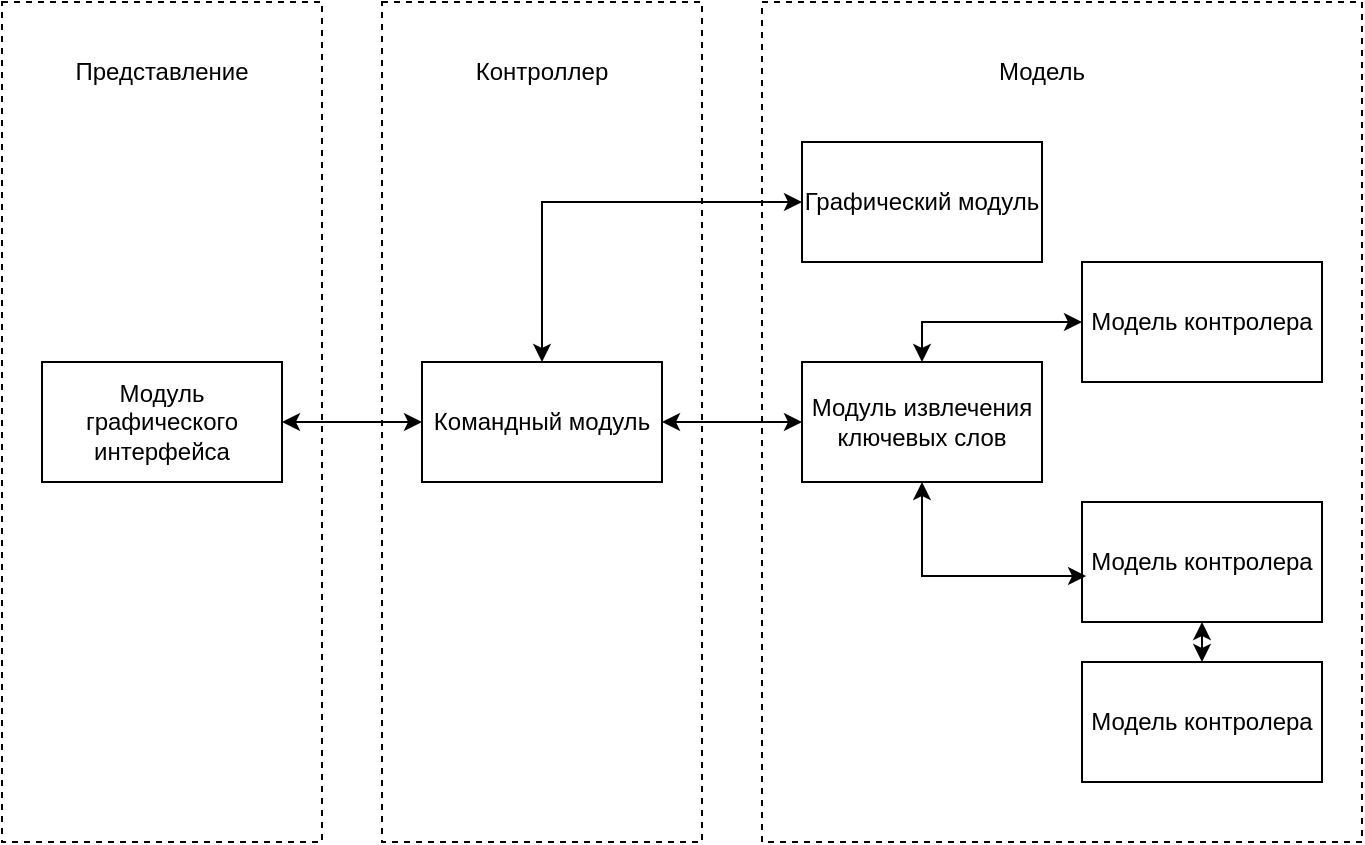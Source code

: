 <mxfile version="18.2.0" type="device"><diagram id="XFTr3Lg3zhTjiBF0x8zJ" name="Page-1"><mxGraphModel dx="2062" dy="1086" grid="1" gridSize="10" guides="1" tooltips="1" connect="1" arrows="1" fold="1" page="1" pageScale="1" pageWidth="827" pageHeight="1169" math="0" shadow="0"><root><mxCell id="0"/><mxCell id="1" parent="0"/><mxCell id="IaFGBDnp4G7KBcybDcan-1" value="" style="rounded=0;whiteSpace=wrap;html=1;dashed=1;" vertex="1" parent="1"><mxGeometry x="100" y="260" width="160" height="420" as="geometry"/></mxCell><mxCell id="IaFGBDnp4G7KBcybDcan-2" value="Представление" style="text;html=1;strokeColor=none;fillColor=none;align=center;verticalAlign=middle;whiteSpace=wrap;rounded=0;dashed=1;" vertex="1" parent="1"><mxGeometry x="150" y="280" width="60" height="30" as="geometry"/></mxCell><mxCell id="IaFGBDnp4G7KBcybDcan-3" value="Модуль графического интерфейса" style="rounded=0;whiteSpace=wrap;html=1;" vertex="1" parent="1"><mxGeometry x="120" y="440" width="120" height="60" as="geometry"/></mxCell><mxCell id="IaFGBDnp4G7KBcybDcan-4" value="" style="rounded=0;whiteSpace=wrap;html=1;dashed=1;" vertex="1" parent="1"><mxGeometry x="290" y="260" width="160" height="420" as="geometry"/></mxCell><mxCell id="IaFGBDnp4G7KBcybDcan-5" value="" style="rounded=0;whiteSpace=wrap;html=1;dashed=1;" vertex="1" parent="1"><mxGeometry x="480" y="260" width="300" height="420" as="geometry"/></mxCell><mxCell id="IaFGBDnp4G7KBcybDcan-6" value="Контроллер" style="text;html=1;strokeColor=none;fillColor=none;align=center;verticalAlign=middle;whiteSpace=wrap;rounded=0;dashed=1;" vertex="1" parent="1"><mxGeometry x="340" y="280" width="60" height="30" as="geometry"/></mxCell><mxCell id="IaFGBDnp4G7KBcybDcan-7" value="Командный модуль" style="rounded=0;whiteSpace=wrap;html=1;" vertex="1" parent="1"><mxGeometry x="310" y="440" width="120" height="60" as="geometry"/></mxCell><mxCell id="IaFGBDnp4G7KBcybDcan-8" value="" style="endArrow=classic;startArrow=classic;html=1;rounded=0;" edge="1" parent="1" source="IaFGBDnp4G7KBcybDcan-3" target="IaFGBDnp4G7KBcybDcan-7"><mxGeometry width="50" height="50" relative="1" as="geometry"><mxPoint x="660" y="580" as="sourcePoint"/><mxPoint x="710" y="530" as="targetPoint"/></mxGeometry></mxCell><mxCell id="IaFGBDnp4G7KBcybDcan-10" value="Модель" style="text;html=1;strokeColor=none;fillColor=none;align=center;verticalAlign=middle;whiteSpace=wrap;rounded=0;dashed=1;" vertex="1" parent="1"><mxGeometry x="590" y="280" width="60" height="30" as="geometry"/></mxCell><mxCell id="IaFGBDnp4G7KBcybDcan-11" value="Модуль извлечения ключевых слов" style="rounded=0;whiteSpace=wrap;html=1;" vertex="1" parent="1"><mxGeometry x="500" y="440" width="120" height="60" as="geometry"/></mxCell><mxCell id="IaFGBDnp4G7KBcybDcan-13" value="" style="endArrow=classic;startArrow=classic;html=1;rounded=0;exitX=1;exitY=0.5;exitDx=0;exitDy=0;entryX=0;entryY=0.5;entryDx=0;entryDy=0;" edge="1" parent="1" source="IaFGBDnp4G7KBcybDcan-7" target="IaFGBDnp4G7KBcybDcan-11"><mxGeometry width="50" height="50" relative="1" as="geometry"><mxPoint x="660" y="580" as="sourcePoint"/><mxPoint x="710" y="530" as="targetPoint"/></mxGeometry></mxCell><mxCell id="IaFGBDnp4G7KBcybDcan-14" value="Графический модуль" style="rounded=0;whiteSpace=wrap;html=1;" vertex="1" parent="1"><mxGeometry x="500" y="330" width="120" height="60" as="geometry"/></mxCell><mxCell id="IaFGBDnp4G7KBcybDcan-15" value="" style="endArrow=classic;startArrow=classic;html=1;rounded=0;exitX=0.5;exitY=0;exitDx=0;exitDy=0;entryX=0;entryY=0.5;entryDx=0;entryDy=0;" edge="1" parent="1" source="IaFGBDnp4G7KBcybDcan-7" target="IaFGBDnp4G7KBcybDcan-14"><mxGeometry width="50" height="50" relative="1" as="geometry"><mxPoint x="660" y="570" as="sourcePoint"/><mxPoint x="710" y="520" as="targetPoint"/><Array as="points"><mxPoint x="370" y="360"/></Array></mxGeometry></mxCell><mxCell id="IaFGBDnp4G7KBcybDcan-16" value="Модель контролера" style="rounded=0;whiteSpace=wrap;html=1;" vertex="1" parent="1"><mxGeometry x="640" y="390" width="120" height="60" as="geometry"/></mxCell><mxCell id="IaFGBDnp4G7KBcybDcan-17" value="" style="endArrow=classic;startArrow=classic;html=1;rounded=0;exitX=0.5;exitY=0;exitDx=0;exitDy=0;entryX=0;entryY=0.5;entryDx=0;entryDy=0;" edge="1" parent="1" source="IaFGBDnp4G7KBcybDcan-11" target="IaFGBDnp4G7KBcybDcan-16"><mxGeometry width="50" height="50" relative="1" as="geometry"><mxPoint x="660" y="560" as="sourcePoint"/><mxPoint x="710" y="510" as="targetPoint"/><Array as="points"><mxPoint x="560" y="420"/></Array></mxGeometry></mxCell><mxCell id="IaFGBDnp4G7KBcybDcan-18" value="Модель контролера" style="rounded=0;whiteSpace=wrap;html=1;" vertex="1" parent="1"><mxGeometry x="640" y="510" width="120" height="60" as="geometry"/></mxCell><mxCell id="IaFGBDnp4G7KBcybDcan-19" value="Модель контролера" style="rounded=0;whiteSpace=wrap;html=1;" vertex="1" parent="1"><mxGeometry x="640" y="590" width="120" height="60" as="geometry"/></mxCell><mxCell id="IaFGBDnp4G7KBcybDcan-21" value="" style="endArrow=classic;startArrow=classic;html=1;rounded=0;exitX=0.5;exitY=1;exitDx=0;exitDy=0;entryX=0.017;entryY=0.617;entryDx=0;entryDy=0;entryPerimeter=0;" edge="1" parent="1" source="IaFGBDnp4G7KBcybDcan-11" target="IaFGBDnp4G7KBcybDcan-18"><mxGeometry width="50" height="50" relative="1" as="geometry"><mxPoint x="660" y="570" as="sourcePoint"/><mxPoint x="710" y="520" as="targetPoint"/><Array as="points"><mxPoint x="560" y="547"/></Array></mxGeometry></mxCell><mxCell id="IaFGBDnp4G7KBcybDcan-22" value="" style="endArrow=classic;startArrow=classic;html=1;rounded=0;entryX=0.5;entryY=1;entryDx=0;entryDy=0;exitX=0.5;exitY=0;exitDx=0;exitDy=0;" edge="1" parent="1" source="IaFGBDnp4G7KBcybDcan-19" target="IaFGBDnp4G7KBcybDcan-18"><mxGeometry width="50" height="50" relative="1" as="geometry"><mxPoint x="660" y="570" as="sourcePoint"/><mxPoint x="710" y="520" as="targetPoint"/></mxGeometry></mxCell></root></mxGraphModel></diagram></mxfile>